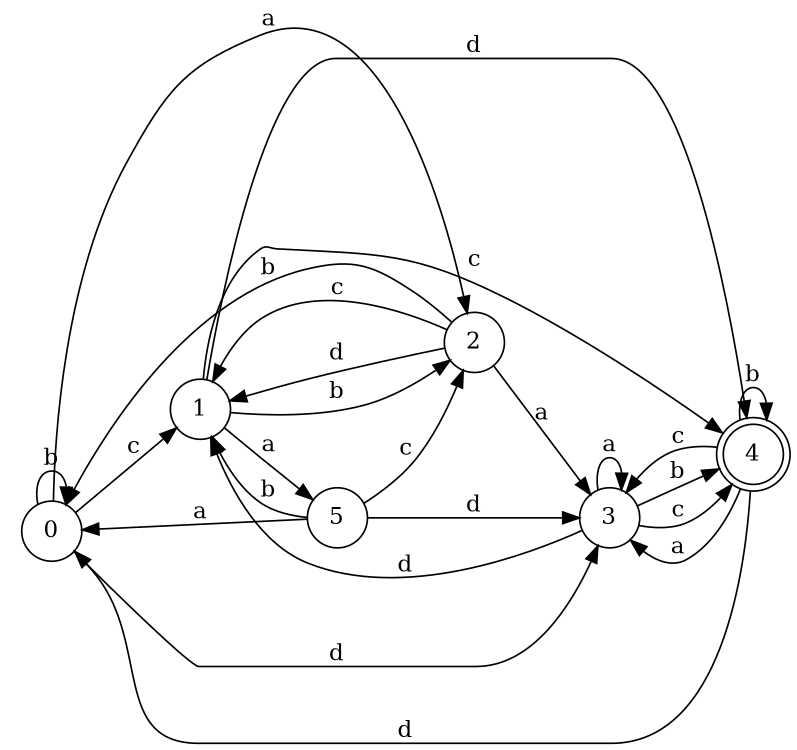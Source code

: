 digraph n5_4 {
__start0 [label="" shape="none"];

rankdir=LR;
size="8,5";

s0 [style="filled", color="black", fillcolor="white" shape="circle", label="0"];
s1 [style="filled", color="black", fillcolor="white" shape="circle", label="1"];
s2 [style="filled", color="black", fillcolor="white" shape="circle", label="2"];
s3 [style="filled", color="black", fillcolor="white" shape="circle", label="3"];
s4 [style="rounded,filled", color="black", fillcolor="white" shape="doublecircle", label="4"];
s5 [style="filled", color="black", fillcolor="white" shape="circle", label="5"];
s0 -> s2 [label="a"];
s0 -> s0 [label="b"];
s0 -> s1 [label="c"];
s0 -> s3 [label="d"];
s1 -> s5 [label="a"];
s1 -> s2 [label="b"];
s1 -> s4 [label="c"];
s1 -> s4 [label="d"];
s2 -> s3 [label="a"];
s2 -> s0 [label="b"];
s2 -> s1 [label="c"];
s2 -> s1 [label="d"];
s3 -> s3 [label="a"];
s3 -> s4 [label="b"];
s3 -> s4 [label="c"];
s3 -> s1 [label="d"];
s4 -> s3 [label="a"];
s4 -> s4 [label="b"];
s4 -> s3 [label="c"];
s4 -> s0 [label="d"];
s5 -> s0 [label="a"];
s5 -> s1 [label="b"];
s5 -> s2 [label="c"];
s5 -> s3 [label="d"];

}